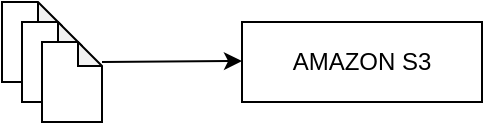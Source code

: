 <mxfile version="22.0.8" type="github">
  <diagram name="Page-1" id="mjIWW2z-PwBc7KOB9b3w">
    <mxGraphModel dx="880" dy="446" grid="1" gridSize="10" guides="1" tooltips="1" connect="1" arrows="1" fold="1" page="1" pageScale="1" pageWidth="827" pageHeight="1169" math="0" shadow="0">
      <root>
        <mxCell id="0" />
        <mxCell id="1" parent="0" />
        <mxCell id="SQ6kWdqjFN-CU3Ih9ysz-1" value="AMAZON S3" style="whiteSpace=wrap;html=1;" vertex="1" parent="1">
          <mxGeometry x="240" y="110" width="120" height="40" as="geometry" />
        </mxCell>
        <mxCell id="SQ6kWdqjFN-CU3Ih9ysz-2" value="" style="shape=note;whiteSpace=wrap;html=1;backgroundOutline=1;darkOpacity=0.05;size=12;" vertex="1" parent="1">
          <mxGeometry x="120" y="100" width="30" height="40" as="geometry" />
        </mxCell>
        <mxCell id="SQ6kWdqjFN-CU3Ih9ysz-3" value="" style="shape=note;whiteSpace=wrap;html=1;backgroundOutline=1;darkOpacity=0.05;size=12;" vertex="1" parent="1">
          <mxGeometry x="130" y="110" width="30" height="40" as="geometry" />
        </mxCell>
        <mxCell id="SQ6kWdqjFN-CU3Ih9ysz-4" value="" style="shape=note;whiteSpace=wrap;html=1;backgroundOutline=1;darkOpacity=0.05;size=12;" vertex="1" parent="1">
          <mxGeometry x="140" y="120" width="30" height="40" as="geometry" />
        </mxCell>
        <mxCell id="SQ6kWdqjFN-CU3Ih9ysz-5" value="" style="endArrow=classic;html=1;rounded=0;" edge="1" parent="1">
          <mxGeometry width="50" height="50" relative="1" as="geometry">
            <mxPoint x="170" y="130" as="sourcePoint" />
            <mxPoint x="240" y="129.5" as="targetPoint" />
          </mxGeometry>
        </mxCell>
      </root>
    </mxGraphModel>
  </diagram>
</mxfile>
